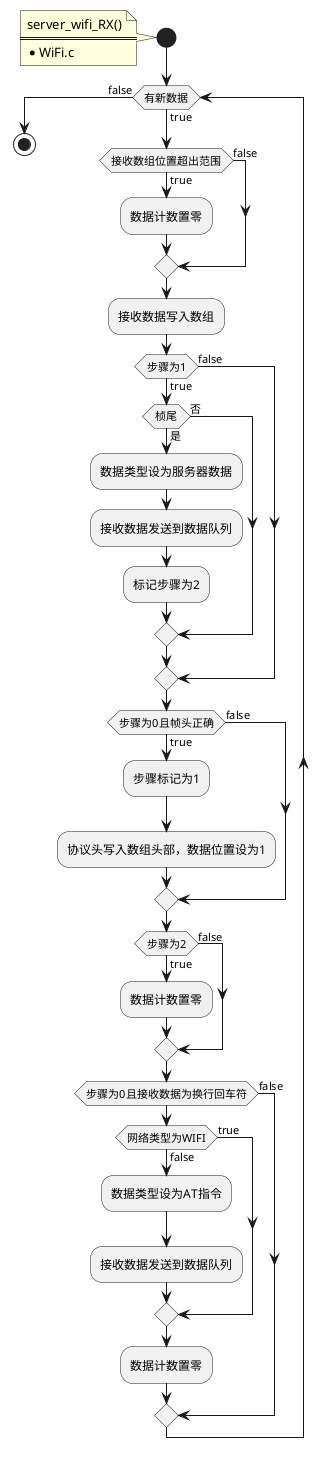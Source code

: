 @startuml

skinparam defaultFontName Microsoft YaHei UI

start
    note
    server_wifi_RX()
    ====
    * WiFi.c
    end note
    while(有新数据)is(true)
        if(接收数组位置超出范围)then(false)
        else(true)
        :数据计数置零;
        endif
        :接收数据写入数组;

        if(步骤为1)then(false)
        else(true)
            if(桢尾)then(否)
            else(是)
                :数据类型设为服务器数据;
                :接收数据发送到数据队列;
                :标记步骤为2;
            endif
        endif

        if(步骤为0且帧头正确)then(false)
        else(true)
            :步骤标记为1;
            :协议头写入数组头部，数据位置设为1;
        endif  
        if(步骤为2)then(false)
        else(true)
            :数据计数置零;
        endif 

        if(步骤为0且接收数据为换行回车符)then(false)
        else
            if(网络类型为WIFI)then(true)
            else(false)
                :数据类型设为AT指令;
                :接收数据发送到数据队列;
            endif
            :数据计数置零;
        endif
    endwhile(false)
stop
@enduml
